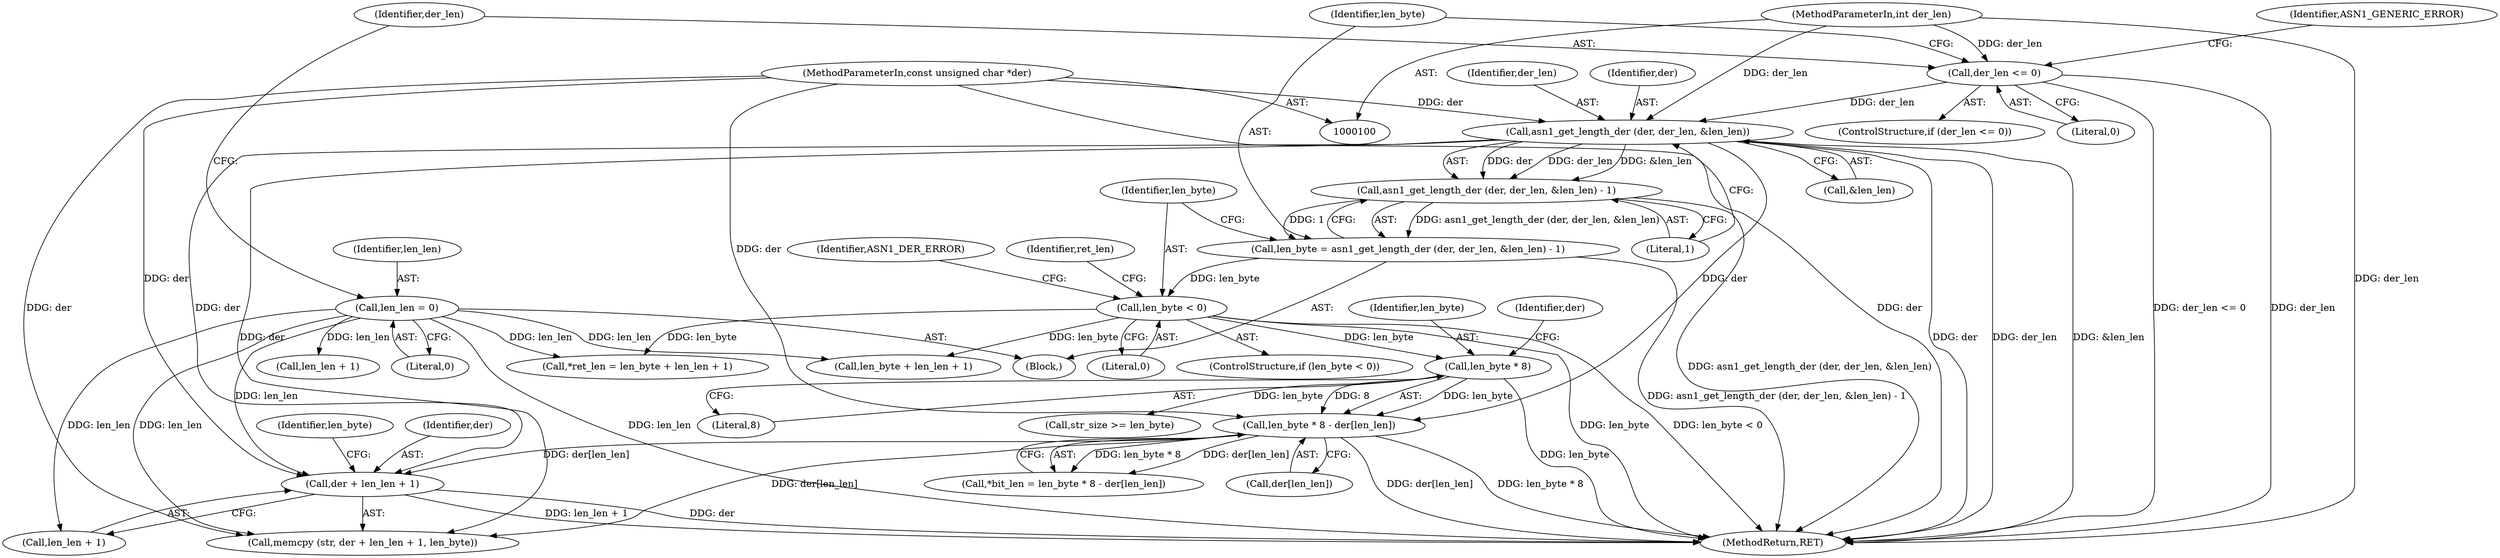 digraph "0_savannah_1c3ccb3e040bf13e342ee60bc23b21b97b11923f@pointer" {
"1000165" [label="(Call,der + len_len + 1)"];
"1000122" [label="(Call,asn1_get_length_der (der, der_len, &len_len))"];
"1000101" [label="(MethodParameterIn,const unsigned char *der)"];
"1000114" [label="(Call,der_len <= 0)"];
"1000102" [label="(MethodParameterIn,int der_len)"];
"1000145" [label="(Call,len_byte * 8 - der[len_len])"];
"1000146" [label="(Call,len_byte * 8)"];
"1000129" [label="(Call,len_byte < 0)"];
"1000119" [label="(Call,len_byte = asn1_get_length_der (der, der_len, &len_len) - 1)"];
"1000121" [label="(Call,asn1_get_length_der (der, der_len, &len_len) - 1)"];
"1000109" [label="(Call,len_len = 0)"];
"1000101" [label="(MethodParameterIn,const unsigned char *der)"];
"1000142" [label="(Call,*bit_len = len_byte * 8 - der[len_len])"];
"1000119" [label="(Call,len_byte = asn1_get_length_der (der, der_len, &len_len) - 1)"];
"1000110" [label="(Identifier,len_len)"];
"1000115" [label="(Identifier,der_len)"];
"1000123" [label="(Identifier,der)"];
"1000163" [label="(Call,memcpy (str, der + len_len + 1, len_byte))"];
"1000118" [label="(Identifier,ASN1_GENERIC_ERROR)"];
"1000136" [label="(Identifier,ret_len)"];
"1000170" [label="(Identifier,len_byte)"];
"1000129" [label="(Call,len_byte < 0)"];
"1000150" [label="(Identifier,der)"];
"1000113" [label="(ControlStructure,if (der_len <= 0))"];
"1000147" [label="(Identifier,len_byte)"];
"1000160" [label="(Call,str_size >= len_byte)"];
"1000111" [label="(Literal,0)"];
"1000165" [label="(Call,der + len_len + 1)"];
"1000131" [label="(Literal,0)"];
"1000133" [label="(Identifier,ASN1_DER_ERROR)"];
"1000107" [label="(Block,)"];
"1000134" [label="(Call,*ret_len = len_byte + len_len + 1)"];
"1000145" [label="(Call,len_byte * 8 - der[len_len])"];
"1000149" [label="(Call,der[len_len])"];
"1000122" [label="(Call,asn1_get_length_der (der, der_len, &len_len))"];
"1000128" [label="(ControlStructure,if (len_byte < 0))"];
"1000102" [label="(MethodParameterIn,int der_len)"];
"1000125" [label="(Call,&len_len)"];
"1000116" [label="(Literal,0)"];
"1000139" [label="(Call,len_len + 1)"];
"1000120" [label="(Identifier,len_byte)"];
"1000167" [label="(Call,len_len + 1)"];
"1000137" [label="(Call,len_byte + len_len + 1)"];
"1000127" [label="(Literal,1)"];
"1000148" [label="(Literal,8)"];
"1000114" [label="(Call,der_len <= 0)"];
"1000171" [label="(MethodReturn,RET)"];
"1000146" [label="(Call,len_byte * 8)"];
"1000130" [label="(Identifier,len_byte)"];
"1000166" [label="(Identifier,der)"];
"1000121" [label="(Call,asn1_get_length_der (der, der_len, &len_len) - 1)"];
"1000109" [label="(Call,len_len = 0)"];
"1000124" [label="(Identifier,der_len)"];
"1000165" -> "1000163"  [label="AST: "];
"1000165" -> "1000167"  [label="CFG: "];
"1000166" -> "1000165"  [label="AST: "];
"1000167" -> "1000165"  [label="AST: "];
"1000170" -> "1000165"  [label="CFG: "];
"1000165" -> "1000171"  [label="DDG: der"];
"1000165" -> "1000171"  [label="DDG: len_len + 1"];
"1000122" -> "1000165"  [label="DDG: der"];
"1000145" -> "1000165"  [label="DDG: der[len_len]"];
"1000101" -> "1000165"  [label="DDG: der"];
"1000109" -> "1000165"  [label="DDG: len_len"];
"1000122" -> "1000121"  [label="AST: "];
"1000122" -> "1000125"  [label="CFG: "];
"1000123" -> "1000122"  [label="AST: "];
"1000124" -> "1000122"  [label="AST: "];
"1000125" -> "1000122"  [label="AST: "];
"1000127" -> "1000122"  [label="CFG: "];
"1000122" -> "1000171"  [label="DDG: &len_len"];
"1000122" -> "1000171"  [label="DDG: der"];
"1000122" -> "1000171"  [label="DDG: der_len"];
"1000122" -> "1000121"  [label="DDG: der"];
"1000122" -> "1000121"  [label="DDG: der_len"];
"1000122" -> "1000121"  [label="DDG: &len_len"];
"1000101" -> "1000122"  [label="DDG: der"];
"1000114" -> "1000122"  [label="DDG: der_len"];
"1000102" -> "1000122"  [label="DDG: der_len"];
"1000122" -> "1000145"  [label="DDG: der"];
"1000122" -> "1000163"  [label="DDG: der"];
"1000101" -> "1000100"  [label="AST: "];
"1000101" -> "1000171"  [label="DDG: der"];
"1000101" -> "1000145"  [label="DDG: der"];
"1000101" -> "1000163"  [label="DDG: der"];
"1000114" -> "1000113"  [label="AST: "];
"1000114" -> "1000116"  [label="CFG: "];
"1000115" -> "1000114"  [label="AST: "];
"1000116" -> "1000114"  [label="AST: "];
"1000118" -> "1000114"  [label="CFG: "];
"1000120" -> "1000114"  [label="CFG: "];
"1000114" -> "1000171"  [label="DDG: der_len <= 0"];
"1000114" -> "1000171"  [label="DDG: der_len"];
"1000102" -> "1000114"  [label="DDG: der_len"];
"1000102" -> "1000100"  [label="AST: "];
"1000102" -> "1000171"  [label="DDG: der_len"];
"1000145" -> "1000142"  [label="AST: "];
"1000145" -> "1000149"  [label="CFG: "];
"1000146" -> "1000145"  [label="AST: "];
"1000149" -> "1000145"  [label="AST: "];
"1000142" -> "1000145"  [label="CFG: "];
"1000145" -> "1000171"  [label="DDG: der[len_len]"];
"1000145" -> "1000171"  [label="DDG: len_byte * 8"];
"1000145" -> "1000142"  [label="DDG: len_byte * 8"];
"1000145" -> "1000142"  [label="DDG: der[len_len]"];
"1000146" -> "1000145"  [label="DDG: len_byte"];
"1000146" -> "1000145"  [label="DDG: 8"];
"1000145" -> "1000163"  [label="DDG: der[len_len]"];
"1000146" -> "1000148"  [label="CFG: "];
"1000147" -> "1000146"  [label="AST: "];
"1000148" -> "1000146"  [label="AST: "];
"1000150" -> "1000146"  [label="CFG: "];
"1000146" -> "1000171"  [label="DDG: len_byte"];
"1000129" -> "1000146"  [label="DDG: len_byte"];
"1000146" -> "1000160"  [label="DDG: len_byte"];
"1000129" -> "1000128"  [label="AST: "];
"1000129" -> "1000131"  [label="CFG: "];
"1000130" -> "1000129"  [label="AST: "];
"1000131" -> "1000129"  [label="AST: "];
"1000133" -> "1000129"  [label="CFG: "];
"1000136" -> "1000129"  [label="CFG: "];
"1000129" -> "1000171"  [label="DDG: len_byte"];
"1000129" -> "1000171"  [label="DDG: len_byte < 0"];
"1000119" -> "1000129"  [label="DDG: len_byte"];
"1000129" -> "1000134"  [label="DDG: len_byte"];
"1000129" -> "1000137"  [label="DDG: len_byte"];
"1000119" -> "1000107"  [label="AST: "];
"1000119" -> "1000121"  [label="CFG: "];
"1000120" -> "1000119"  [label="AST: "];
"1000121" -> "1000119"  [label="AST: "];
"1000130" -> "1000119"  [label="CFG: "];
"1000119" -> "1000171"  [label="DDG: asn1_get_length_der (der, der_len, &len_len) - 1"];
"1000121" -> "1000119"  [label="DDG: asn1_get_length_der (der, der_len, &len_len)"];
"1000121" -> "1000119"  [label="DDG: 1"];
"1000121" -> "1000127"  [label="CFG: "];
"1000127" -> "1000121"  [label="AST: "];
"1000121" -> "1000171"  [label="DDG: asn1_get_length_der (der, der_len, &len_len)"];
"1000109" -> "1000107"  [label="AST: "];
"1000109" -> "1000111"  [label="CFG: "];
"1000110" -> "1000109"  [label="AST: "];
"1000111" -> "1000109"  [label="AST: "];
"1000115" -> "1000109"  [label="CFG: "];
"1000109" -> "1000171"  [label="DDG: len_len"];
"1000109" -> "1000134"  [label="DDG: len_len"];
"1000109" -> "1000137"  [label="DDG: len_len"];
"1000109" -> "1000139"  [label="DDG: len_len"];
"1000109" -> "1000163"  [label="DDG: len_len"];
"1000109" -> "1000167"  [label="DDG: len_len"];
}
